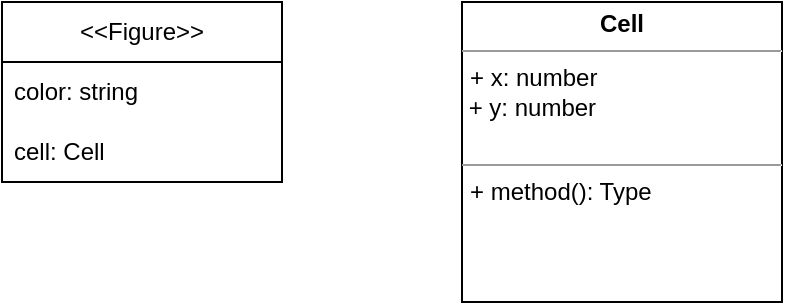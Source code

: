 <mxfile version="20.8.15" type="github">
  <diagram id="C5RBs43oDa-KdzZeNtuy" name="Page-1">
    <mxGraphModel dx="1434" dy="796" grid="1" gridSize="10" guides="1" tooltips="1" connect="1" arrows="1" fold="1" page="1" pageScale="1" pageWidth="827" pageHeight="1169" math="0" shadow="0">
      <root>
        <mxCell id="WIyWlLk6GJQsqaUBKTNV-0" />
        <mxCell id="WIyWlLk6GJQsqaUBKTNV-1" parent="WIyWlLk6GJQsqaUBKTNV-0" />
        <mxCell id="8QRjOnMrN8TCfK0IrN77-0" value="&amp;lt;&amp;lt;Figure&amp;gt;&amp;gt;&lt;br&gt;" style="swimlane;fontStyle=0;childLayout=stackLayout;horizontal=1;startSize=30;horizontalStack=0;resizeParent=1;resizeParentMax=0;resizeLast=0;collapsible=1;marginBottom=0;whiteSpace=wrap;html=1;rounded=0;" vertex="1" parent="WIyWlLk6GJQsqaUBKTNV-1">
          <mxGeometry x="250" y="120" width="140" height="90" as="geometry">
            <mxRectangle x="250" y="120" width="100" height="30" as="alternateBounds" />
          </mxGeometry>
        </mxCell>
        <mxCell id="8QRjOnMrN8TCfK0IrN77-3" value="color: string" style="text;strokeColor=none;fillColor=none;align=left;verticalAlign=middle;spacingLeft=4;spacingRight=4;overflow=hidden;points=[[0,0.5],[1,0.5]];portConstraint=eastwest;rotatable=0;whiteSpace=wrap;html=1;" vertex="1" parent="8QRjOnMrN8TCfK0IrN77-0">
          <mxGeometry y="30" width="140" height="30" as="geometry" />
        </mxCell>
        <mxCell id="8QRjOnMrN8TCfK0IrN77-7" value="cell: Cell" style="text;strokeColor=none;fillColor=none;align=left;verticalAlign=middle;spacingLeft=4;spacingRight=4;overflow=hidden;points=[[0,0.5],[1,0.5]];portConstraint=eastwest;rotatable=0;whiteSpace=wrap;html=1;" vertex="1" parent="8QRjOnMrN8TCfK0IrN77-0">
          <mxGeometry y="60" width="140" height="30" as="geometry" />
        </mxCell>
        <mxCell id="8QRjOnMrN8TCfK0IrN77-8" value="&lt;p style=&quot;margin:0px;margin-top:4px;text-align:center;&quot;&gt;&lt;b&gt;Cell&lt;/b&gt;&lt;/p&gt;&lt;hr size=&quot;1&quot;&gt;&lt;p style=&quot;margin:0px;margin-left:4px;&quot;&gt;+ x: number&lt;br&gt;&lt;/p&gt;&amp;nbsp;+ y: number&lt;br&gt;&lt;br&gt;&lt;hr size=&quot;1&quot;&gt;&lt;p style=&quot;margin:0px;margin-left:4px;&quot;&gt;+ method(): Type&lt;/p&gt;" style="verticalAlign=top;align=left;overflow=fill;fontSize=12;fontFamily=Helvetica;html=1;rounded=0;" vertex="1" parent="WIyWlLk6GJQsqaUBKTNV-1">
          <mxGeometry x="480" y="120" width="160" height="150" as="geometry" />
        </mxCell>
      </root>
    </mxGraphModel>
  </diagram>
</mxfile>
